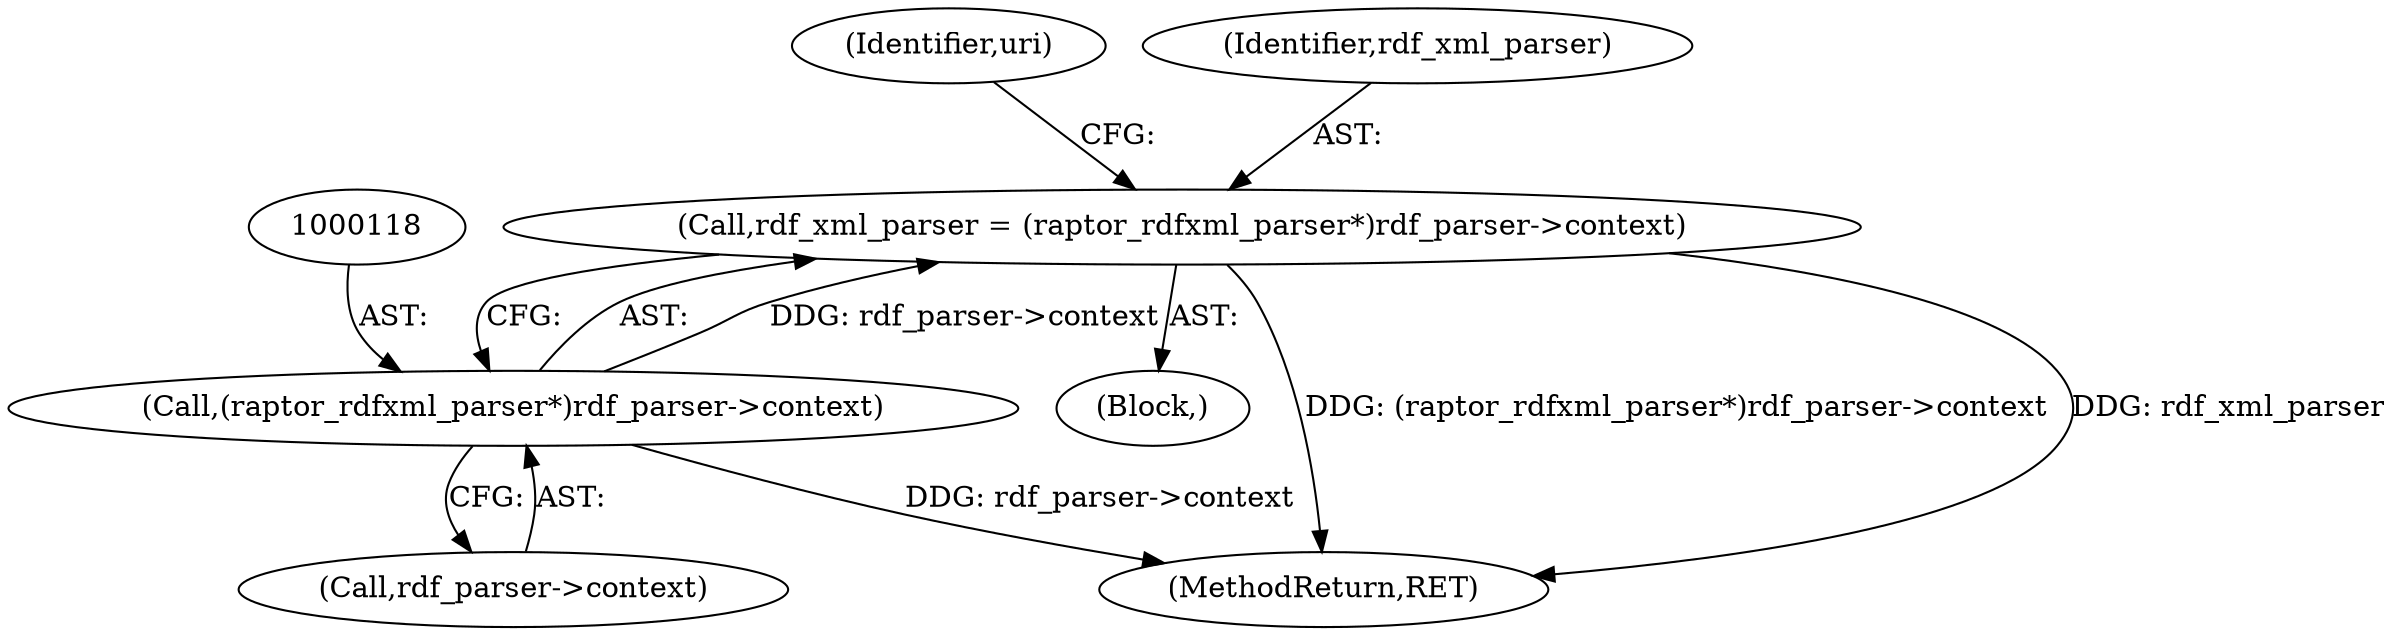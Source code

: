 digraph "0_raptor_a676f235309a59d4aa78eeffd2574ae5d341fcb0_2@pointer" {
"1000115" [label="(Call,rdf_xml_parser = (raptor_rdfxml_parser*)rdf_parser->context)"];
"1000117" [label="(Call,(raptor_rdfxml_parser*)rdf_parser->context)"];
"1000117" [label="(Call,(raptor_rdfxml_parser*)rdf_parser->context)"];
"1000107" [label="(Block,)"];
"1000218" [label="(MethodReturn,RET)"];
"1000124" [label="(Identifier,uri)"];
"1000115" [label="(Call,rdf_xml_parser = (raptor_rdfxml_parser*)rdf_parser->context)"];
"1000119" [label="(Call,rdf_parser->context)"];
"1000116" [label="(Identifier,rdf_xml_parser)"];
"1000115" -> "1000107"  [label="AST: "];
"1000115" -> "1000117"  [label="CFG: "];
"1000116" -> "1000115"  [label="AST: "];
"1000117" -> "1000115"  [label="AST: "];
"1000124" -> "1000115"  [label="CFG: "];
"1000115" -> "1000218"  [label="DDG: (raptor_rdfxml_parser*)rdf_parser->context"];
"1000115" -> "1000218"  [label="DDG: rdf_xml_parser"];
"1000117" -> "1000115"  [label="DDG: rdf_parser->context"];
"1000117" -> "1000119"  [label="CFG: "];
"1000118" -> "1000117"  [label="AST: "];
"1000119" -> "1000117"  [label="AST: "];
"1000117" -> "1000218"  [label="DDG: rdf_parser->context"];
}
